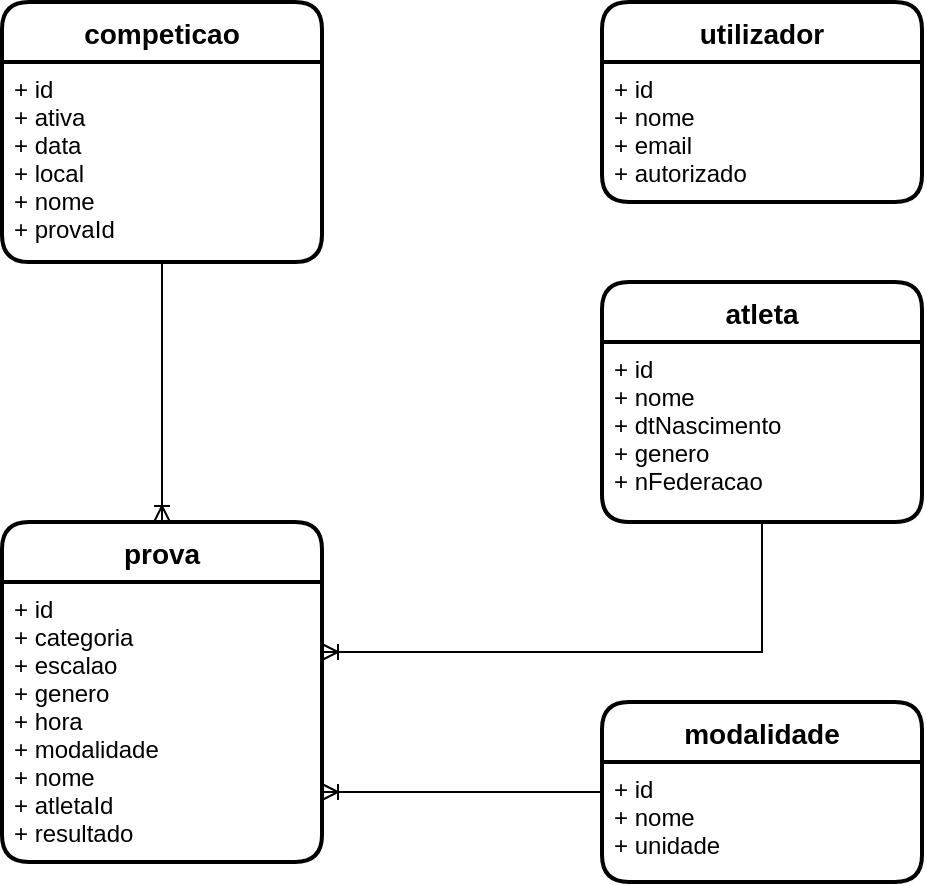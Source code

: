 <mxfile version="15.9.1" type="device"><diagram id="R2lEEEUBdFMjLlhIrx00" name="Page-1"><mxGraphModel dx="1422" dy="833" grid="1" gridSize="10" guides="1" tooltips="1" connect="1" arrows="1" fold="1" page="1" pageScale="1" pageWidth="100" pageHeight="200" math="0" shadow="0" extFonts="Permanent Marker^https://fonts.googleapis.com/css?family=Permanent+Marker"><root><mxCell id="0"/><mxCell id="1" parent="0"/><mxCell id="y8Ntmo4oD0x141ytSKvC-1" value="prova" style="swimlane;childLayout=stackLayout;horizontal=1;startSize=30;horizontalStack=0;rounded=1;fontSize=14;fontStyle=1;strokeWidth=2;resizeParent=0;resizeLast=1;shadow=0;dashed=0;align=center;" vertex="1" parent="1"><mxGeometry x="70" y="300" width="160" height="170" as="geometry"/></mxCell><mxCell id="y8Ntmo4oD0x141ytSKvC-2" value="+ id&#xA;+ categoria&#xA;+ escalao&#xA;+ genero&#xA;+ hora&#xA;+ modalidade&#xA;+ nome&#xA;+ atletaId&#xA;+ resultado&#xA;&#xA;" style="align=left;strokeColor=none;fillColor=none;spacingLeft=4;fontSize=12;verticalAlign=top;resizable=0;rotatable=0;part=1;" vertex="1" parent="y8Ntmo4oD0x141ytSKvC-1"><mxGeometry y="30" width="160" height="140" as="geometry"/></mxCell><mxCell id="y8Ntmo4oD0x141ytSKvC-3" value="competicao" style="swimlane;childLayout=stackLayout;horizontal=1;startSize=30;horizontalStack=0;rounded=1;fontSize=14;fontStyle=1;strokeWidth=2;resizeParent=0;resizeLast=1;shadow=0;dashed=0;align=center;" vertex="1" parent="1"><mxGeometry x="70" y="40" width="160" height="130" as="geometry"/></mxCell><mxCell id="y8Ntmo4oD0x141ytSKvC-4" value="+ id&#xA;+ ativa&#xA;+ data&#xA;+ local&#xA;+ nome&#xA;+ provaId" style="align=left;strokeColor=none;fillColor=none;spacingLeft=4;fontSize=12;verticalAlign=top;resizable=0;rotatable=0;part=1;" vertex="1" parent="y8Ntmo4oD0x141ytSKvC-3"><mxGeometry y="30" width="160" height="100" as="geometry"/></mxCell><mxCell id="y8Ntmo4oD0x141ytSKvC-5" value="atleta" style="swimlane;childLayout=stackLayout;horizontal=1;startSize=30;horizontalStack=0;rounded=1;fontSize=14;fontStyle=1;strokeWidth=2;resizeParent=0;resizeLast=1;shadow=0;dashed=0;align=center;" vertex="1" parent="1"><mxGeometry x="370" y="180" width="160" height="120" as="geometry"/></mxCell><mxCell id="y8Ntmo4oD0x141ytSKvC-6" value="+ id&#xA;+ nome&#xA;+ dtNascimento&#xA;+ genero&#xA;+ nFederacao" style="align=left;strokeColor=none;fillColor=none;spacingLeft=4;fontSize=12;verticalAlign=top;resizable=0;rotatable=0;part=1;" vertex="1" parent="y8Ntmo4oD0x141ytSKvC-5"><mxGeometry y="30" width="160" height="90" as="geometry"/></mxCell><mxCell id="y8Ntmo4oD0x141ytSKvC-7" value="modalidade" style="swimlane;childLayout=stackLayout;horizontal=1;startSize=30;horizontalStack=0;rounded=1;fontSize=14;fontStyle=1;strokeWidth=2;resizeParent=0;resizeLast=1;shadow=0;dashed=0;align=center;" vertex="1" parent="1"><mxGeometry x="370" y="390" width="160" height="90" as="geometry"/></mxCell><mxCell id="y8Ntmo4oD0x141ytSKvC-8" value="+ id&#xA;+ nome&#xA;+ unidade" style="align=left;strokeColor=none;fillColor=none;spacingLeft=4;fontSize=12;verticalAlign=top;resizable=0;rotatable=0;part=1;" vertex="1" parent="y8Ntmo4oD0x141ytSKvC-7"><mxGeometry y="30" width="160" height="60" as="geometry"/></mxCell><mxCell id="y8Ntmo4oD0x141ytSKvC-9" value="utilizador" style="swimlane;childLayout=stackLayout;horizontal=1;startSize=30;horizontalStack=0;rounded=1;fontSize=14;fontStyle=1;strokeWidth=2;resizeParent=0;resizeLast=1;shadow=0;dashed=0;align=center;" vertex="1" parent="1"><mxGeometry x="370" y="40" width="160" height="100" as="geometry"/></mxCell><mxCell id="y8Ntmo4oD0x141ytSKvC-10" value="+ id&#xA;+ nome&#xA;+ email&#xA;+ autorizado&#xA;" style="align=left;strokeColor=none;fillColor=none;spacingLeft=4;fontSize=12;verticalAlign=top;resizable=0;rotatable=0;part=1;" vertex="1" parent="y8Ntmo4oD0x141ytSKvC-9"><mxGeometry y="30" width="160" height="70" as="geometry"/></mxCell><mxCell id="y8Ntmo4oD0x141ytSKvC-11" value="" style="fontSize=12;html=1;endArrow=ERoneToMany;rounded=0;entryX=0.5;entryY=0;entryDx=0;entryDy=0;exitX=0.5;exitY=1;exitDx=0;exitDy=0;" edge="1" parent="1" source="y8Ntmo4oD0x141ytSKvC-4" target="y8Ntmo4oD0x141ytSKvC-1"><mxGeometry width="100" height="100" relative="1" as="geometry"><mxPoint x="20" y="545" as="sourcePoint"/><mxPoint x="120" y="445" as="targetPoint"/></mxGeometry></mxCell><mxCell id="y8Ntmo4oD0x141ytSKvC-12" value="" style="fontSize=12;html=1;endArrow=ERoneToMany;rounded=0;exitX=0.5;exitY=1;exitDx=0;exitDy=0;entryX=1;entryY=0.25;entryDx=0;entryDy=0;edgeStyle=orthogonalEdgeStyle;" edge="1" parent="1" source="y8Ntmo4oD0x141ytSKvC-6" target="y8Ntmo4oD0x141ytSKvC-2"><mxGeometry width="100" height="100" relative="1" as="geometry"><mxPoint x="260" y="340" as="sourcePoint"/><mxPoint x="260" y="455" as="targetPoint"/></mxGeometry></mxCell><mxCell id="y8Ntmo4oD0x141ytSKvC-13" value="" style="fontSize=12;html=1;endArrow=ERoneToMany;rounded=0;exitX=0;exitY=0.25;exitDx=0;exitDy=0;entryX=1;entryY=0.75;entryDx=0;entryDy=0;" edge="1" parent="1" source="y8Ntmo4oD0x141ytSKvC-8" target="y8Ntmo4oD0x141ytSKvC-2"><mxGeometry width="100" height="100" relative="1" as="geometry"><mxPoint x="290" y="590" as="sourcePoint"/><mxPoint x="140" y="590" as="targetPoint"/></mxGeometry></mxCell></root></mxGraphModel></diagram></mxfile>